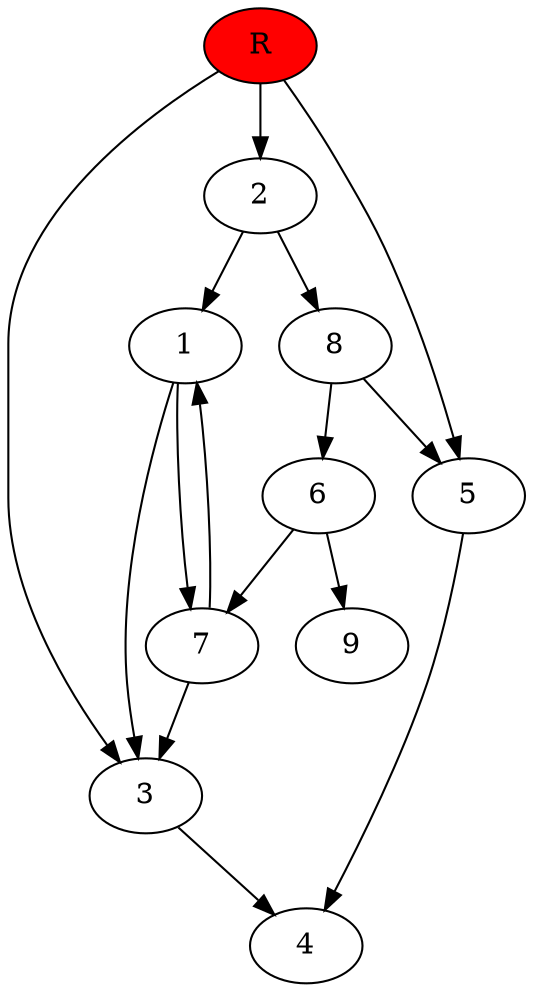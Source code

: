 digraph prb35714 {
	1
	2
	3
	4
	5
	6
	7
	8
	R [fillcolor="#ff0000" style=filled]
	1 -> 3
	1 -> 7
	2 -> 1
	2 -> 8
	3 -> 4
	5 -> 4
	6 -> 7
	6 -> 9
	7 -> 1
	7 -> 3
	8 -> 5
	8 -> 6
	R -> 2
	R -> 3
	R -> 5
}
